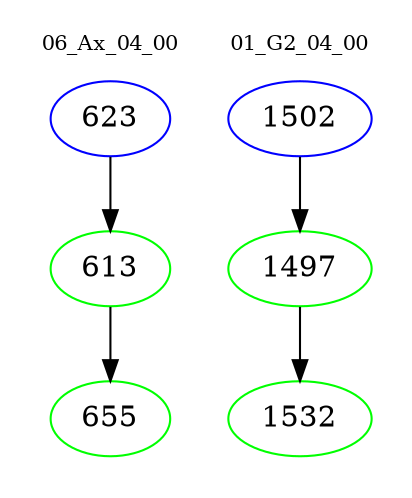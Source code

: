 digraph{
subgraph cluster_0 {
color = white
label = "06_Ax_04_00";
fontsize=10;
T0_623 [label="623", color="blue"]
T0_623 -> T0_613 [color="black"]
T0_613 [label="613", color="green"]
T0_613 -> T0_655 [color="black"]
T0_655 [label="655", color="green"]
}
subgraph cluster_1 {
color = white
label = "01_G2_04_00";
fontsize=10;
T1_1502 [label="1502", color="blue"]
T1_1502 -> T1_1497 [color="black"]
T1_1497 [label="1497", color="green"]
T1_1497 -> T1_1532 [color="black"]
T1_1532 [label="1532", color="green"]
}
}

